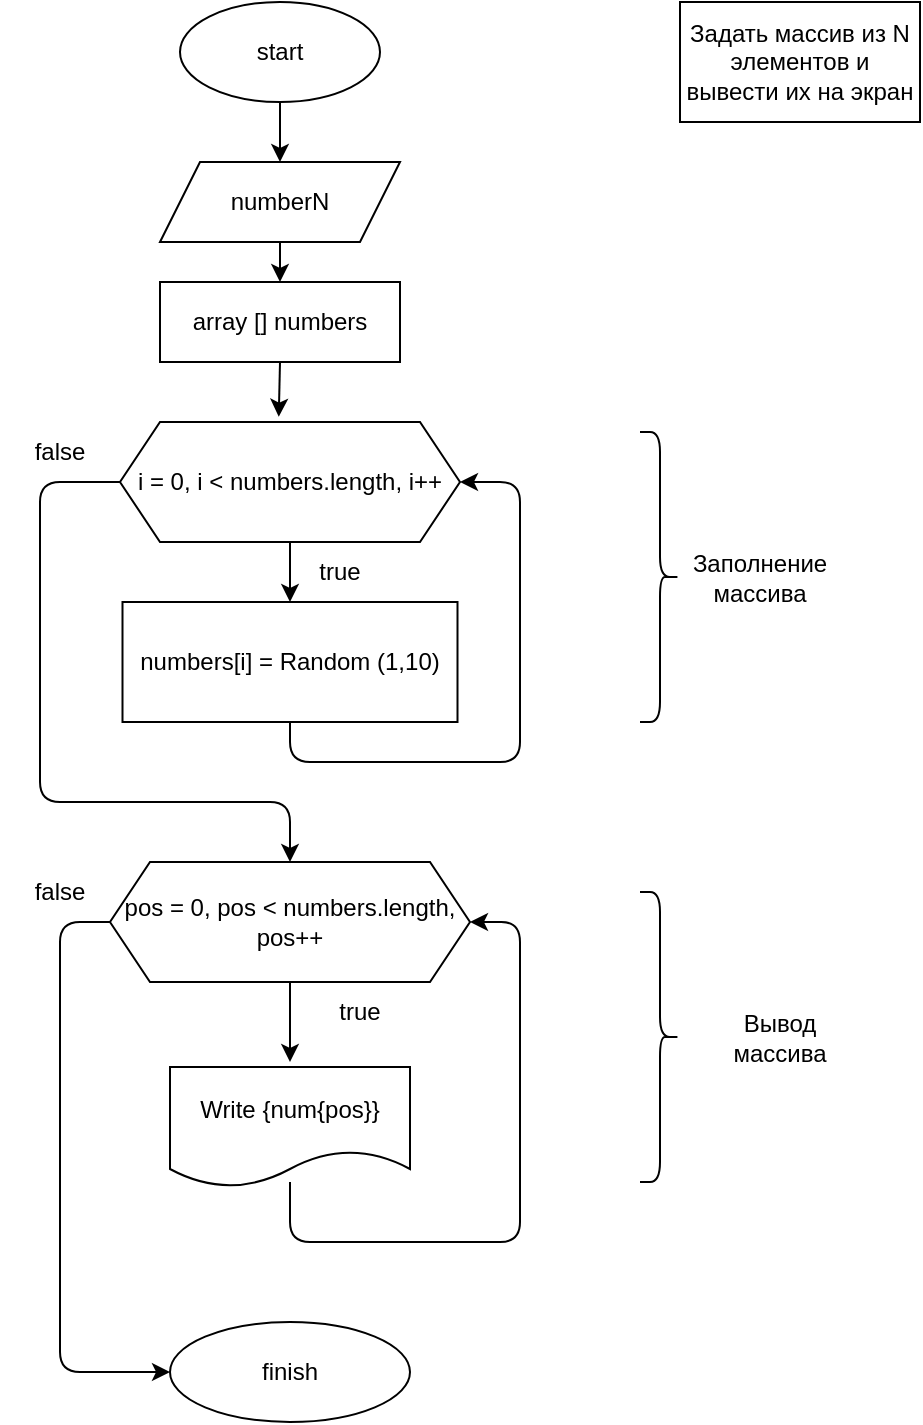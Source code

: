 <mxfile>
    <diagram id="9FKOt01UomVGvkBBgBHl" name="Страница 1">
        <mxGraphModel dx="780" dy="282" grid="1" gridSize="10" guides="1" tooltips="1" connect="1" arrows="1" fold="1" page="1" pageScale="1" pageWidth="827" pageHeight="1169" background="#ffffff" math="0" shadow="0">
            <root>
                <mxCell id="0"/>
                <mxCell id="1" parent="0"/>
                <mxCell id="2" value="start" style="ellipse;whiteSpace=wrap;html=1;" vertex="1" parent="1">
                    <mxGeometry x="220" y="20" width="100" height="50" as="geometry"/>
                </mxCell>
                <mxCell id="3" value="Задать массив из N элементов и вывести их на экран" style="rounded=0;whiteSpace=wrap;html=1;" vertex="1" parent="1">
                    <mxGeometry x="470" y="20" width="120" height="60" as="geometry"/>
                </mxCell>
                <mxCell id="4" value="numberN" style="shape=parallelogram;perimeter=parallelogramPerimeter;whiteSpace=wrap;html=1;fixedSize=1;" vertex="1" parent="1">
                    <mxGeometry x="210" y="100" width="120" height="40" as="geometry"/>
                </mxCell>
                <mxCell id="5" value="" style="endArrow=classic;html=1;entryX=0.5;entryY=0;entryDx=0;entryDy=0;exitX=0.5;exitY=1;exitDx=0;exitDy=0;" edge="1" parent="1" source="2" target="4">
                    <mxGeometry width="50" height="50" relative="1" as="geometry">
                        <mxPoint x="400" y="210" as="sourcePoint"/>
                        <mxPoint x="450" y="160" as="targetPoint"/>
                    </mxGeometry>
                </mxCell>
                <mxCell id="6" value="i = 0, i &amp;lt; numbers.length, i++" style="shape=hexagon;perimeter=hexagonPerimeter2;whiteSpace=wrap;html=1;fixedSize=1;" vertex="1" parent="1">
                    <mxGeometry x="190" y="230" width="170" height="60" as="geometry"/>
                </mxCell>
                <mxCell id="7" value="array [] numbers" style="rounded=0;whiteSpace=wrap;html=1;" vertex="1" parent="1">
                    <mxGeometry x="210" y="160" width="120" height="40" as="geometry"/>
                </mxCell>
                <mxCell id="8" value="numbers[i] = Random (1,10)" style="rounded=0;whiteSpace=wrap;html=1;" vertex="1" parent="1">
                    <mxGeometry x="191.25" y="320" width="167.5" height="60" as="geometry"/>
                </mxCell>
                <mxCell id="9" value="" style="endArrow=classic;html=1;entryX=0.5;entryY=0;entryDx=0;entryDy=0;exitX=0.5;exitY=1;exitDx=0;exitDy=0;" edge="1" parent="1" source="6" target="8">
                    <mxGeometry width="50" height="50" relative="1" as="geometry">
                        <mxPoint x="400" y="290" as="sourcePoint"/>
                        <mxPoint x="450" y="240" as="targetPoint"/>
                    </mxGeometry>
                </mxCell>
                <mxCell id="10" value="true" style="text;html=1;strokeColor=none;fillColor=none;align=center;verticalAlign=middle;whiteSpace=wrap;rounded=0;" vertex="1" parent="1">
                    <mxGeometry x="270" y="290" width="60" height="30" as="geometry"/>
                </mxCell>
                <mxCell id="11" value="Заполнение массива" style="text;html=1;strokeColor=none;fillColor=none;align=center;verticalAlign=middle;whiteSpace=wrap;rounded=0;" vertex="1" parent="1">
                    <mxGeometry x="480" y="292.5" width="60" height="30" as="geometry"/>
                </mxCell>
                <mxCell id="12" value="" style="shape=curlyBracket;whiteSpace=wrap;html=1;rounded=1;flipH=1;" vertex="1" parent="1">
                    <mxGeometry x="450" y="235" width="20" height="145" as="geometry"/>
                </mxCell>
                <mxCell id="14" value="" style="endArrow=classic;html=1;entryX=1;entryY=0.5;entryDx=0;entryDy=0;exitX=0.5;exitY=1;exitDx=0;exitDy=0;" edge="1" parent="1" source="8" target="6">
                    <mxGeometry width="50" height="50" relative="1" as="geometry">
                        <mxPoint x="400" y="350" as="sourcePoint"/>
                        <mxPoint x="450" y="300" as="targetPoint"/>
                        <Array as="points">
                            <mxPoint x="275" y="400"/>
                            <mxPoint x="390" y="400"/>
                            <mxPoint x="390" y="260"/>
                        </Array>
                    </mxGeometry>
                </mxCell>
                <mxCell id="16" value="pos = 0, pos &amp;lt; numbers.length, pos++" style="shape=hexagon;perimeter=hexagonPerimeter2;whiteSpace=wrap;html=1;fixedSize=1;" vertex="1" parent="1">
                    <mxGeometry x="185" y="450" width="180" height="60" as="geometry"/>
                </mxCell>
                <mxCell id="18" value="" style="endArrow=classic;html=1;entryX=0.5;entryY=0;entryDx=0;entryDy=0;exitX=0.5;exitY=1;exitDx=0;exitDy=0;" edge="1" parent="1" source="16">
                    <mxGeometry width="50" height="50" relative="1" as="geometry">
                        <mxPoint x="400" y="570" as="sourcePoint"/>
                        <mxPoint x="275" y="550" as="targetPoint"/>
                    </mxGeometry>
                </mxCell>
                <mxCell id="19" value="true" style="text;html=1;strokeColor=none;fillColor=none;align=center;verticalAlign=middle;whiteSpace=wrap;rounded=0;" vertex="1" parent="1">
                    <mxGeometry x="280" y="510" width="60" height="30" as="geometry"/>
                </mxCell>
                <mxCell id="20" value="" style="endArrow=classic;html=1;entryX=1;entryY=0.5;entryDx=0;entryDy=0;exitX=0.5;exitY=1;exitDx=0;exitDy=0;" edge="1" parent="1" target="16">
                    <mxGeometry width="50" height="50" relative="1" as="geometry">
                        <mxPoint x="275" y="610" as="sourcePoint"/>
                        <mxPoint x="450" y="580" as="targetPoint"/>
                        <Array as="points">
                            <mxPoint x="275" y="640"/>
                            <mxPoint x="390" y="640"/>
                            <mxPoint x="390" y="480"/>
                        </Array>
                    </mxGeometry>
                </mxCell>
                <mxCell id="21" value="" style="endArrow=classic;html=1;exitX=0;exitY=0.5;exitDx=0;exitDy=0;entryX=0.5;entryY=0;entryDx=0;entryDy=0;" edge="1" parent="1" source="6" target="16">
                    <mxGeometry width="50" height="50" relative="1" as="geometry">
                        <mxPoint x="400" y="410" as="sourcePoint"/>
                        <mxPoint x="170" y="490" as="targetPoint"/>
                        <Array as="points">
                            <mxPoint x="150" y="260"/>
                            <mxPoint x="150" y="420"/>
                            <mxPoint x="275" y="420"/>
                        </Array>
                    </mxGeometry>
                </mxCell>
                <mxCell id="22" value="false" style="text;html=1;strokeColor=none;fillColor=none;align=center;verticalAlign=middle;whiteSpace=wrap;rounded=0;" vertex="1" parent="1">
                    <mxGeometry x="130" y="230" width="60" height="30" as="geometry"/>
                </mxCell>
                <mxCell id="23" value="false" style="text;html=1;strokeColor=none;fillColor=none;align=center;verticalAlign=middle;whiteSpace=wrap;rounded=0;" vertex="1" parent="1">
                    <mxGeometry x="130" y="450" width="60" height="30" as="geometry"/>
                </mxCell>
                <mxCell id="24" value="Write {num{pos}}" style="shape=document;whiteSpace=wrap;html=1;boundedLbl=1;" vertex="1" parent="1">
                    <mxGeometry x="215" y="552.5" width="120" height="60" as="geometry"/>
                </mxCell>
                <mxCell id="25" value="finish" style="ellipse;whiteSpace=wrap;html=1;" vertex="1" parent="1">
                    <mxGeometry x="215" y="680" width="120" height="50" as="geometry"/>
                </mxCell>
                <mxCell id="27" value="" style="endArrow=classic;html=1;entryX=0;entryY=0.5;entryDx=0;entryDy=0;exitX=0;exitY=0.5;exitDx=0;exitDy=0;" edge="1" parent="1" source="16" target="25">
                    <mxGeometry width="50" height="50" relative="1" as="geometry">
                        <mxPoint x="400" y="630" as="sourcePoint"/>
                        <mxPoint x="450" y="580" as="targetPoint"/>
                        <Array as="points">
                            <mxPoint x="160" y="480"/>
                            <mxPoint x="160" y="610"/>
                            <mxPoint x="160" y="705"/>
                        </Array>
                    </mxGeometry>
                </mxCell>
                <mxCell id="28" value="" style="shape=curlyBracket;whiteSpace=wrap;html=1;rounded=1;flipH=1;" vertex="1" parent="1">
                    <mxGeometry x="450" y="465" width="20" height="145" as="geometry"/>
                </mxCell>
                <mxCell id="29" value="Вывод массива" style="text;html=1;strokeColor=none;fillColor=none;align=center;verticalAlign=middle;whiteSpace=wrap;rounded=0;" vertex="1" parent="1">
                    <mxGeometry x="490" y="522.5" width="60" height="30" as="geometry"/>
                </mxCell>
                <mxCell id="30" value="" style="endArrow=classic;html=1;entryX=0.467;entryY=-0.044;entryDx=0;entryDy=0;entryPerimeter=0;exitX=0.5;exitY=1;exitDx=0;exitDy=0;" edge="1" parent="1" source="7" target="6">
                    <mxGeometry width="50" height="50" relative="1" as="geometry">
                        <mxPoint x="400" y="190" as="sourcePoint"/>
                        <mxPoint x="450" y="140" as="targetPoint"/>
                    </mxGeometry>
                </mxCell>
                <mxCell id="31" value="" style="endArrow=classic;html=1;entryX=0.5;entryY=0;entryDx=0;entryDy=0;exitX=0.5;exitY=1;exitDx=0;exitDy=0;" edge="1" parent="1" source="4" target="7">
                    <mxGeometry width="50" height="50" relative="1" as="geometry">
                        <mxPoint x="400" y="190" as="sourcePoint"/>
                        <mxPoint x="450" y="140" as="targetPoint"/>
                    </mxGeometry>
                </mxCell>
            </root>
        </mxGraphModel>
    </diagram>
</mxfile>